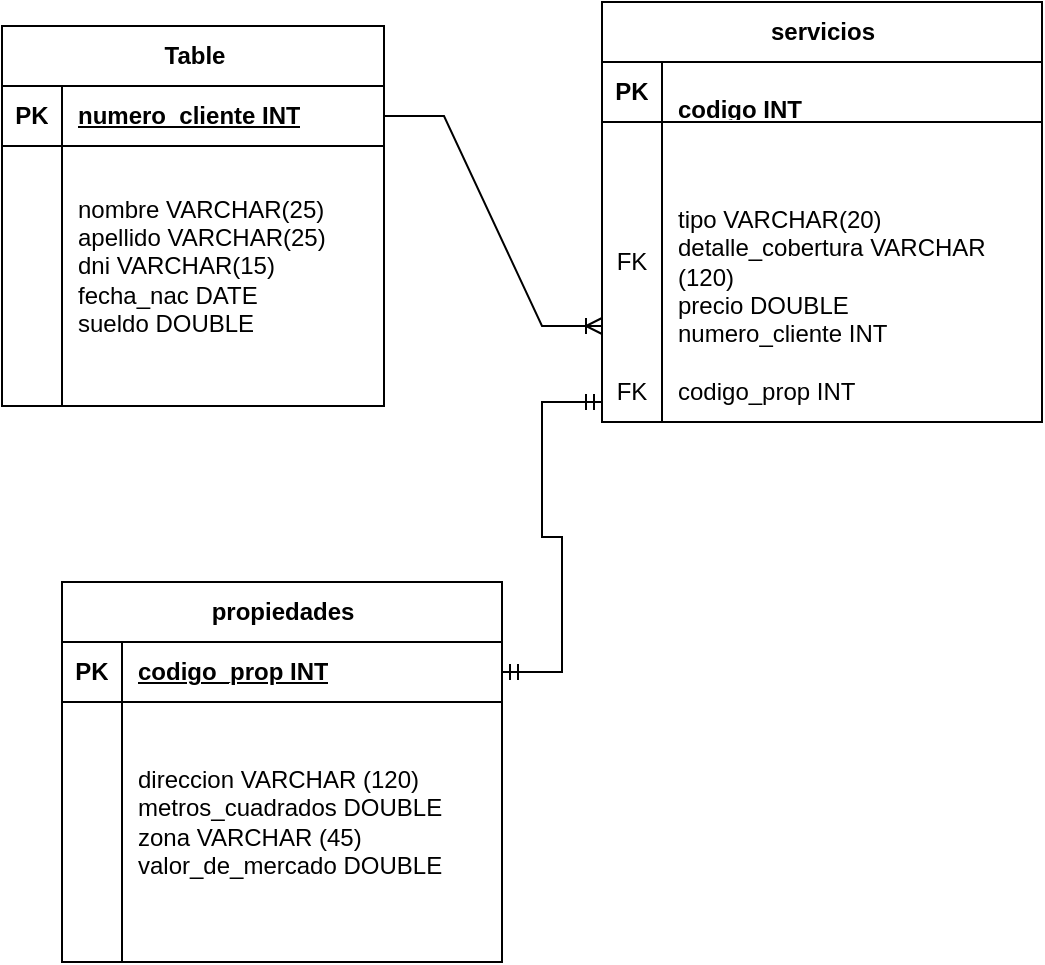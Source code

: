 <mxfile version="28.2.5">
  <diagram name="Página-1" id="iUSgQEMPZRD2lbKq0Fta">
    <mxGraphModel dx="901" dy="610" grid="1" gridSize="10" guides="1" tooltips="1" connect="1" arrows="1" fold="1" page="1" pageScale="1" pageWidth="827" pageHeight="1169" math="0" shadow="0">
      <root>
        <mxCell id="0" />
        <mxCell id="1" parent="0" />
        <mxCell id="UPi75d0RxTLbv30p88WG-40" value="Table" style="shape=table;startSize=30;container=1;collapsible=1;childLayout=tableLayout;fixedRows=1;rowLines=0;fontStyle=1;align=center;resizeLast=1;html=1;" vertex="1" parent="1">
          <mxGeometry x="50" y="222" width="191" height="190" as="geometry" />
        </mxCell>
        <mxCell id="UPi75d0RxTLbv30p88WG-41" value="" style="shape=tableRow;horizontal=0;startSize=0;swimlaneHead=0;swimlaneBody=0;fillColor=none;collapsible=0;dropTarget=0;points=[[0,0.5],[1,0.5]];portConstraint=eastwest;top=0;left=0;right=0;bottom=1;" vertex="1" parent="UPi75d0RxTLbv30p88WG-40">
          <mxGeometry y="30" width="191" height="30" as="geometry" />
        </mxCell>
        <mxCell id="UPi75d0RxTLbv30p88WG-42" value="PK" style="shape=partialRectangle;connectable=0;fillColor=none;top=0;left=0;bottom=0;right=0;fontStyle=1;overflow=hidden;whiteSpace=wrap;html=1;" vertex="1" parent="UPi75d0RxTLbv30p88WG-41">
          <mxGeometry width="30" height="30" as="geometry">
            <mxRectangle width="30" height="30" as="alternateBounds" />
          </mxGeometry>
        </mxCell>
        <mxCell id="UPi75d0RxTLbv30p88WG-43" value="numero_cliente INT" style="shape=partialRectangle;connectable=0;fillColor=none;top=0;left=0;bottom=0;right=0;align=left;spacingLeft=6;fontStyle=5;overflow=hidden;whiteSpace=wrap;html=1;" vertex="1" parent="UPi75d0RxTLbv30p88WG-41">
          <mxGeometry x="30" width="161" height="30" as="geometry">
            <mxRectangle width="161" height="30" as="alternateBounds" />
          </mxGeometry>
        </mxCell>
        <mxCell id="UPi75d0RxTLbv30p88WG-44" value="" style="shape=tableRow;horizontal=0;startSize=0;swimlaneHead=0;swimlaneBody=0;fillColor=none;collapsible=0;dropTarget=0;points=[[0,0.5],[1,0.5]];portConstraint=eastwest;top=0;left=0;right=0;bottom=0;" vertex="1" parent="UPi75d0RxTLbv30p88WG-40">
          <mxGeometry y="60" width="191" height="20" as="geometry" />
        </mxCell>
        <mxCell id="UPi75d0RxTLbv30p88WG-45" value="" style="shape=partialRectangle;connectable=0;fillColor=none;top=0;left=0;bottom=0;right=0;editable=1;overflow=hidden;whiteSpace=wrap;html=1;" vertex="1" parent="UPi75d0RxTLbv30p88WG-44">
          <mxGeometry width="30" height="20" as="geometry">
            <mxRectangle width="30" height="20" as="alternateBounds" />
          </mxGeometry>
        </mxCell>
        <mxCell id="UPi75d0RxTLbv30p88WG-46" value="" style="shape=partialRectangle;connectable=0;fillColor=none;top=0;left=0;bottom=0;right=0;align=left;spacingLeft=6;overflow=hidden;whiteSpace=wrap;html=1;" vertex="1" parent="UPi75d0RxTLbv30p88WG-44">
          <mxGeometry x="30" width="161" height="20" as="geometry">
            <mxRectangle width="161" height="20" as="alternateBounds" />
          </mxGeometry>
        </mxCell>
        <mxCell id="UPi75d0RxTLbv30p88WG-47" value="" style="shape=tableRow;horizontal=0;startSize=0;swimlaneHead=0;swimlaneBody=0;fillColor=none;collapsible=0;dropTarget=0;points=[[0,0.5],[1,0.5]];portConstraint=eastwest;top=0;left=0;right=0;bottom=0;" vertex="1" parent="UPi75d0RxTLbv30p88WG-40">
          <mxGeometry y="80" width="191" height="80" as="geometry" />
        </mxCell>
        <mxCell id="UPi75d0RxTLbv30p88WG-48" value="" style="shape=partialRectangle;connectable=0;fillColor=none;top=0;left=0;bottom=0;right=0;editable=1;overflow=hidden;whiteSpace=wrap;html=1;" vertex="1" parent="UPi75d0RxTLbv30p88WG-47">
          <mxGeometry width="30" height="80" as="geometry">
            <mxRectangle width="30" height="80" as="alternateBounds" />
          </mxGeometry>
        </mxCell>
        <mxCell id="UPi75d0RxTLbv30p88WG-49" value="&lt;div&gt;nombre VARCHAR(25)&amp;nbsp;&lt;/div&gt;&lt;div&gt;apellido&amp;nbsp;VARCHAR(25)&lt;/div&gt;&lt;div&gt;dni&amp;nbsp;VARCHAR(15)&lt;/div&gt;&lt;div&gt;fecha_nac DATE&lt;/div&gt;&lt;div&gt;sueldo DOUBLE&lt;/div&gt;" style="shape=partialRectangle;connectable=0;fillColor=none;top=0;left=0;bottom=0;right=0;align=left;spacingLeft=6;overflow=hidden;whiteSpace=wrap;html=1;" vertex="1" parent="UPi75d0RxTLbv30p88WG-47">
          <mxGeometry x="30" width="161" height="80" as="geometry">
            <mxRectangle width="161" height="80" as="alternateBounds" />
          </mxGeometry>
        </mxCell>
        <mxCell id="UPi75d0RxTLbv30p88WG-50" value="" style="shape=tableRow;horizontal=0;startSize=0;swimlaneHead=0;swimlaneBody=0;fillColor=none;collapsible=0;dropTarget=0;points=[[0,0.5],[1,0.5]];portConstraint=eastwest;top=0;left=0;right=0;bottom=0;" vertex="1" parent="UPi75d0RxTLbv30p88WG-40">
          <mxGeometry y="160" width="191" height="30" as="geometry" />
        </mxCell>
        <mxCell id="UPi75d0RxTLbv30p88WG-51" value="" style="shape=partialRectangle;connectable=0;fillColor=none;top=0;left=0;bottom=0;right=0;editable=1;overflow=hidden;whiteSpace=wrap;html=1;" vertex="1" parent="UPi75d0RxTLbv30p88WG-50">
          <mxGeometry width="30" height="30" as="geometry">
            <mxRectangle width="30" height="30" as="alternateBounds" />
          </mxGeometry>
        </mxCell>
        <mxCell id="UPi75d0RxTLbv30p88WG-52" value="" style="shape=partialRectangle;connectable=0;fillColor=none;top=0;left=0;bottom=0;right=0;align=left;spacingLeft=6;overflow=hidden;whiteSpace=wrap;html=1;" vertex="1" parent="UPi75d0RxTLbv30p88WG-50">
          <mxGeometry x="30" width="161" height="30" as="geometry">
            <mxRectangle width="161" height="30" as="alternateBounds" />
          </mxGeometry>
        </mxCell>
        <mxCell id="UPi75d0RxTLbv30p88WG-53" value="servicios" style="shape=table;startSize=30;container=1;collapsible=1;childLayout=tableLayout;fixedRows=1;rowLines=0;fontStyle=1;align=center;resizeLast=1;html=1;" vertex="1" parent="1">
          <mxGeometry x="350" y="210" width="220" height="210" as="geometry" />
        </mxCell>
        <mxCell id="UPi75d0RxTLbv30p88WG-54" value="" style="shape=tableRow;horizontal=0;startSize=0;swimlaneHead=0;swimlaneBody=0;fillColor=none;collapsible=0;dropTarget=0;points=[[0,0.5],[1,0.5]];portConstraint=eastwest;top=0;left=0;right=0;bottom=1;" vertex="1" parent="UPi75d0RxTLbv30p88WG-53">
          <mxGeometry y="30" width="220" height="30" as="geometry" />
        </mxCell>
        <mxCell id="UPi75d0RxTLbv30p88WG-55" value="PK" style="shape=partialRectangle;connectable=0;fillColor=none;top=0;left=0;bottom=0;right=0;fontStyle=1;overflow=hidden;whiteSpace=wrap;html=1;" vertex="1" parent="UPi75d0RxTLbv30p88WG-54">
          <mxGeometry width="30.0" height="30" as="geometry">
            <mxRectangle width="30.0" height="30" as="alternateBounds" />
          </mxGeometry>
        </mxCell>
        <mxCell id="UPi75d0RxTLbv30p88WG-56" value="&lt;br&gt;&lt;div&gt;codigo INT&lt;/div&gt;&lt;div&gt;&lt;br&gt;&lt;/div&gt;&lt;div&gt;&lt;br/&gt;&lt;/div&gt;" style="shape=partialRectangle;connectable=0;fillColor=none;top=0;left=0;bottom=0;right=0;align=left;spacingLeft=6;fontStyle=5;overflow=hidden;whiteSpace=wrap;html=1;" vertex="1" parent="UPi75d0RxTLbv30p88WG-54">
          <mxGeometry x="30.0" width="190.0" height="30" as="geometry">
            <mxRectangle width="190.0" height="30" as="alternateBounds" />
          </mxGeometry>
        </mxCell>
        <mxCell id="UPi75d0RxTLbv30p88WG-57" value="" style="shape=tableRow;horizontal=0;startSize=0;swimlaneHead=0;swimlaneBody=0;fillColor=none;collapsible=0;dropTarget=0;points=[[0,0.5],[1,0.5]];portConstraint=eastwest;top=0;left=0;right=0;bottom=0;" vertex="1" parent="UPi75d0RxTLbv30p88WG-53">
          <mxGeometry y="60" width="220" height="20" as="geometry" />
        </mxCell>
        <mxCell id="UPi75d0RxTLbv30p88WG-58" value="" style="shape=partialRectangle;connectable=0;fillColor=none;top=0;left=0;bottom=0;right=0;editable=1;overflow=hidden;whiteSpace=wrap;html=1;" vertex="1" parent="UPi75d0RxTLbv30p88WG-57">
          <mxGeometry width="30.0" height="20" as="geometry">
            <mxRectangle width="30.0" height="20" as="alternateBounds" />
          </mxGeometry>
        </mxCell>
        <mxCell id="UPi75d0RxTLbv30p88WG-59" value="" style="shape=partialRectangle;connectable=0;fillColor=none;top=0;left=0;bottom=0;right=0;align=left;spacingLeft=6;overflow=hidden;whiteSpace=wrap;html=1;" vertex="1" parent="UPi75d0RxTLbv30p88WG-57">
          <mxGeometry x="30.0" width="190.0" height="20" as="geometry">
            <mxRectangle width="190.0" height="20" as="alternateBounds" />
          </mxGeometry>
        </mxCell>
        <mxCell id="UPi75d0RxTLbv30p88WG-60" value="" style="shape=tableRow;horizontal=0;startSize=0;swimlaneHead=0;swimlaneBody=0;fillColor=none;collapsible=0;dropTarget=0;points=[[0,0.5],[1,0.5]];portConstraint=eastwest;top=0;left=0;right=0;bottom=0;" vertex="1" parent="UPi75d0RxTLbv30p88WG-53">
          <mxGeometry y="80" width="220" height="100" as="geometry" />
        </mxCell>
        <mxCell id="UPi75d0RxTLbv30p88WG-61" value="&lt;div&gt;FK&lt;/div&gt;" style="shape=partialRectangle;connectable=0;fillColor=none;top=0;left=0;bottom=0;right=0;editable=1;overflow=hidden;whiteSpace=wrap;html=1;" vertex="1" parent="UPi75d0RxTLbv30p88WG-60">
          <mxGeometry width="30.0" height="100" as="geometry">
            <mxRectangle width="30.0" height="100" as="alternateBounds" />
          </mxGeometry>
        </mxCell>
        <mxCell id="UPi75d0RxTLbv30p88WG-62" value="&lt;div&gt;&lt;br&gt;&lt;/div&gt;&lt;div&gt;tipo VARCHAR(20)&lt;/div&gt;&lt;div&gt;detalle_cobertura VARCHAR (120)&lt;/div&gt;&lt;div&gt;precio DOUBLE&lt;/div&gt;&lt;div&gt;numero_cliente INT&lt;/div&gt;" style="shape=partialRectangle;connectable=0;fillColor=none;top=0;left=0;bottom=0;right=0;align=left;spacingLeft=6;overflow=hidden;whiteSpace=wrap;html=1;" vertex="1" parent="UPi75d0RxTLbv30p88WG-60">
          <mxGeometry x="30.0" width="190.0" height="100" as="geometry">
            <mxRectangle width="190.0" height="100" as="alternateBounds" />
          </mxGeometry>
        </mxCell>
        <mxCell id="UPi75d0RxTLbv30p88WG-63" value="" style="shape=tableRow;horizontal=0;startSize=0;swimlaneHead=0;swimlaneBody=0;fillColor=none;collapsible=0;dropTarget=0;points=[[0,0.5],[1,0.5]];portConstraint=eastwest;top=0;left=0;right=0;bottom=0;" vertex="1" parent="UPi75d0RxTLbv30p88WG-53">
          <mxGeometry y="180" width="220" height="30" as="geometry" />
        </mxCell>
        <mxCell id="UPi75d0RxTLbv30p88WG-64" value="FK" style="shape=partialRectangle;connectable=0;fillColor=none;top=0;left=0;bottom=0;right=0;editable=1;overflow=hidden;whiteSpace=wrap;html=1;" vertex="1" parent="UPi75d0RxTLbv30p88WG-63">
          <mxGeometry width="30.0" height="30" as="geometry">
            <mxRectangle width="30.0" height="30" as="alternateBounds" />
          </mxGeometry>
        </mxCell>
        <mxCell id="UPi75d0RxTLbv30p88WG-65" value="codigo_prop INT" style="shape=partialRectangle;connectable=0;fillColor=none;top=0;left=0;bottom=0;right=0;align=left;spacingLeft=6;overflow=hidden;whiteSpace=wrap;html=1;" vertex="1" parent="UPi75d0RxTLbv30p88WG-63">
          <mxGeometry x="30.0" width="190.0" height="30" as="geometry">
            <mxRectangle width="190.0" height="30" as="alternateBounds" />
          </mxGeometry>
        </mxCell>
        <mxCell id="UPi75d0RxTLbv30p88WG-66" value="propiedades" style="shape=table;startSize=30;container=1;collapsible=1;childLayout=tableLayout;fixedRows=1;rowLines=0;fontStyle=1;align=center;resizeLast=1;html=1;" vertex="1" parent="1">
          <mxGeometry x="80" y="500" width="220" height="190" as="geometry" />
        </mxCell>
        <mxCell id="UPi75d0RxTLbv30p88WG-67" value="" style="shape=tableRow;horizontal=0;startSize=0;swimlaneHead=0;swimlaneBody=0;fillColor=none;collapsible=0;dropTarget=0;points=[[0,0.5],[1,0.5]];portConstraint=eastwest;top=0;left=0;right=0;bottom=1;" vertex="1" parent="UPi75d0RxTLbv30p88WG-66">
          <mxGeometry y="30" width="220" height="30" as="geometry" />
        </mxCell>
        <mxCell id="UPi75d0RxTLbv30p88WG-68" value="PK" style="shape=partialRectangle;connectable=0;fillColor=none;top=0;left=0;bottom=0;right=0;fontStyle=1;overflow=hidden;whiteSpace=wrap;html=1;" vertex="1" parent="UPi75d0RxTLbv30p88WG-67">
          <mxGeometry width="30" height="30" as="geometry">
            <mxRectangle width="30" height="30" as="alternateBounds" />
          </mxGeometry>
        </mxCell>
        <mxCell id="UPi75d0RxTLbv30p88WG-69" value="codigo_prop INT" style="shape=partialRectangle;connectable=0;fillColor=none;top=0;left=0;bottom=0;right=0;align=left;spacingLeft=6;fontStyle=5;overflow=hidden;whiteSpace=wrap;html=1;" vertex="1" parent="UPi75d0RxTLbv30p88WG-67">
          <mxGeometry x="30" width="190" height="30" as="geometry">
            <mxRectangle width="190" height="30" as="alternateBounds" />
          </mxGeometry>
        </mxCell>
        <mxCell id="UPi75d0RxTLbv30p88WG-70" value="" style="shape=tableRow;horizontal=0;startSize=0;swimlaneHead=0;swimlaneBody=0;fillColor=none;collapsible=0;dropTarget=0;points=[[0,0.5],[1,0.5]];portConstraint=eastwest;top=0;left=0;right=0;bottom=0;" vertex="1" parent="UPi75d0RxTLbv30p88WG-66">
          <mxGeometry y="60" width="220" height="20" as="geometry" />
        </mxCell>
        <mxCell id="UPi75d0RxTLbv30p88WG-71" value="" style="shape=partialRectangle;connectable=0;fillColor=none;top=0;left=0;bottom=0;right=0;editable=1;overflow=hidden;whiteSpace=wrap;html=1;" vertex="1" parent="UPi75d0RxTLbv30p88WG-70">
          <mxGeometry width="30" height="20" as="geometry">
            <mxRectangle width="30" height="20" as="alternateBounds" />
          </mxGeometry>
        </mxCell>
        <mxCell id="UPi75d0RxTLbv30p88WG-72" value="" style="shape=partialRectangle;connectable=0;fillColor=none;top=0;left=0;bottom=0;right=0;align=left;spacingLeft=6;overflow=hidden;whiteSpace=wrap;html=1;" vertex="1" parent="UPi75d0RxTLbv30p88WG-70">
          <mxGeometry x="30" width="190" height="20" as="geometry">
            <mxRectangle width="190" height="20" as="alternateBounds" />
          </mxGeometry>
        </mxCell>
        <mxCell id="UPi75d0RxTLbv30p88WG-73" value="" style="shape=tableRow;horizontal=0;startSize=0;swimlaneHead=0;swimlaneBody=0;fillColor=none;collapsible=0;dropTarget=0;points=[[0,0.5],[1,0.5]];portConstraint=eastwest;top=0;left=0;right=0;bottom=0;" vertex="1" parent="UPi75d0RxTLbv30p88WG-66">
          <mxGeometry y="80" width="220" height="80" as="geometry" />
        </mxCell>
        <mxCell id="UPi75d0RxTLbv30p88WG-74" value="" style="shape=partialRectangle;connectable=0;fillColor=none;top=0;left=0;bottom=0;right=0;editable=1;overflow=hidden;whiteSpace=wrap;html=1;" vertex="1" parent="UPi75d0RxTLbv30p88WG-73">
          <mxGeometry width="30" height="80" as="geometry">
            <mxRectangle width="30" height="80" as="alternateBounds" />
          </mxGeometry>
        </mxCell>
        <mxCell id="UPi75d0RxTLbv30p88WG-75" value="&lt;div&gt;direccion VARCHAR (120)&lt;/div&gt;&lt;div&gt;metros_cuadrados DOUBLE&lt;/div&gt;&lt;div&gt;zona VARCHAR (45)&lt;/div&gt;&lt;div&gt;valor_de_mercado DOUBLE&lt;/div&gt;" style="shape=partialRectangle;connectable=0;fillColor=none;top=0;left=0;bottom=0;right=0;align=left;spacingLeft=6;overflow=hidden;whiteSpace=wrap;html=1;" vertex="1" parent="UPi75d0RxTLbv30p88WG-73">
          <mxGeometry x="30" width="190" height="80" as="geometry">
            <mxRectangle width="190" height="80" as="alternateBounds" />
          </mxGeometry>
        </mxCell>
        <mxCell id="UPi75d0RxTLbv30p88WG-76" value="" style="shape=tableRow;horizontal=0;startSize=0;swimlaneHead=0;swimlaneBody=0;fillColor=none;collapsible=0;dropTarget=0;points=[[0,0.5],[1,0.5]];portConstraint=eastwest;top=0;left=0;right=0;bottom=0;" vertex="1" parent="UPi75d0RxTLbv30p88WG-66">
          <mxGeometry y="160" width="220" height="30" as="geometry" />
        </mxCell>
        <mxCell id="UPi75d0RxTLbv30p88WG-77" value="" style="shape=partialRectangle;connectable=0;fillColor=none;top=0;left=0;bottom=0;right=0;editable=1;overflow=hidden;whiteSpace=wrap;html=1;" vertex="1" parent="UPi75d0RxTLbv30p88WG-76">
          <mxGeometry width="30" height="30" as="geometry">
            <mxRectangle width="30" height="30" as="alternateBounds" />
          </mxGeometry>
        </mxCell>
        <mxCell id="UPi75d0RxTLbv30p88WG-78" value="" style="shape=partialRectangle;connectable=0;fillColor=none;top=0;left=0;bottom=0;right=0;align=left;spacingLeft=6;overflow=hidden;whiteSpace=wrap;html=1;" vertex="1" parent="UPi75d0RxTLbv30p88WG-76">
          <mxGeometry x="30" width="190" height="30" as="geometry">
            <mxRectangle width="190" height="30" as="alternateBounds" />
          </mxGeometry>
        </mxCell>
        <mxCell id="UPi75d0RxTLbv30p88WG-79" value="" style="edgeStyle=entityRelationEdgeStyle;fontSize=12;html=1;endArrow=ERoneToMany;rounded=0;" edge="1" parent="1" source="UPi75d0RxTLbv30p88WG-41">
          <mxGeometry width="100" height="100" relative="1" as="geometry">
            <mxPoint x="250" y="400" as="sourcePoint" />
            <mxPoint x="350" y="372" as="targetPoint" />
          </mxGeometry>
        </mxCell>
        <mxCell id="UPi75d0RxTLbv30p88WG-80" value="" style="edgeStyle=entityRelationEdgeStyle;fontSize=12;html=1;endArrow=ERmandOne;startArrow=ERmandOne;rounded=0;exitX=1;exitY=0.5;exitDx=0;exitDy=0;" edge="1" parent="1" source="UPi75d0RxTLbv30p88WG-67">
          <mxGeometry width="100" height="100" relative="1" as="geometry">
            <mxPoint x="130.0" y="585.0" as="sourcePoint" />
            <mxPoint x="350" y="410.0" as="targetPoint" />
          </mxGeometry>
        </mxCell>
      </root>
    </mxGraphModel>
  </diagram>
</mxfile>
